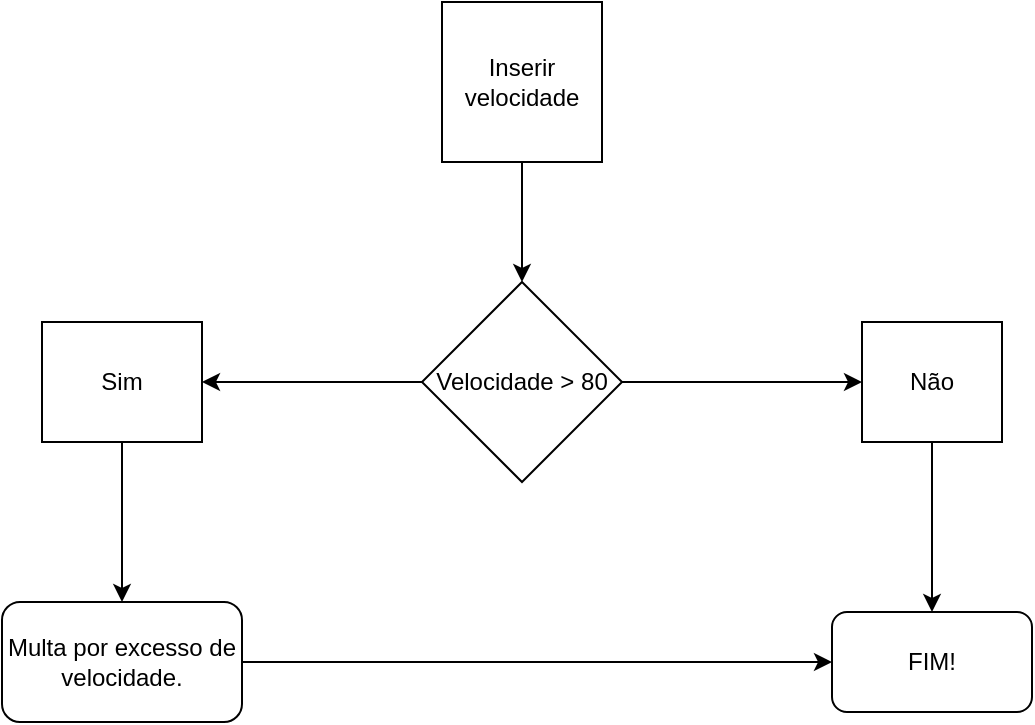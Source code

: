 <mxfile version="21.3.6" type="github">
  <diagram name="Página-1" id="Wtqft_Nes3MS_ZDdaxN1">
    <mxGraphModel dx="825" dy="444" grid="0" gridSize="10" guides="1" tooltips="1" connect="1" arrows="1" fold="1" page="1" pageScale="1" pageWidth="827" pageHeight="1169" math="0" shadow="0">
      <root>
        <mxCell id="0" />
        <mxCell id="1" parent="0" />
        <mxCell id="gZKw63xmKDyzVgz7ueIA-3" style="edgeStyle=orthogonalEdgeStyle;rounded=0;orthogonalLoop=1;jettySize=auto;html=1;entryX=0.5;entryY=0;entryDx=0;entryDy=0;" edge="1" parent="1" source="gZKw63xmKDyzVgz7ueIA-1" target="gZKw63xmKDyzVgz7ueIA-2">
          <mxGeometry relative="1" as="geometry" />
        </mxCell>
        <mxCell id="gZKw63xmKDyzVgz7ueIA-1" value="Inserir velocidade" style="whiteSpace=wrap;html=1;aspect=fixed;" vertex="1" parent="1">
          <mxGeometry x="330" y="70" width="80" height="80" as="geometry" />
        </mxCell>
        <mxCell id="gZKw63xmKDyzVgz7ueIA-5" style="edgeStyle=orthogonalEdgeStyle;rounded=0;orthogonalLoop=1;jettySize=auto;html=1;entryX=1;entryY=0.5;entryDx=0;entryDy=0;" edge="1" parent="1" source="gZKw63xmKDyzVgz7ueIA-2" target="gZKw63xmKDyzVgz7ueIA-4">
          <mxGeometry relative="1" as="geometry" />
        </mxCell>
        <mxCell id="gZKw63xmKDyzVgz7ueIA-9" style="edgeStyle=orthogonalEdgeStyle;rounded=0;orthogonalLoop=1;jettySize=auto;html=1;" edge="1" parent="1" source="gZKw63xmKDyzVgz7ueIA-2" target="gZKw63xmKDyzVgz7ueIA-8">
          <mxGeometry relative="1" as="geometry" />
        </mxCell>
        <mxCell id="gZKw63xmKDyzVgz7ueIA-2" value="Velocidade &amp;gt; 80" style="rhombus;whiteSpace=wrap;html=1;" vertex="1" parent="1">
          <mxGeometry x="320" y="210" width="100" height="100" as="geometry" />
        </mxCell>
        <mxCell id="gZKw63xmKDyzVgz7ueIA-7" style="edgeStyle=orthogonalEdgeStyle;rounded=0;orthogonalLoop=1;jettySize=auto;html=1;entryX=0.5;entryY=0;entryDx=0;entryDy=0;" edge="1" parent="1" source="gZKw63xmKDyzVgz7ueIA-4" target="gZKw63xmKDyzVgz7ueIA-6">
          <mxGeometry relative="1" as="geometry" />
        </mxCell>
        <mxCell id="gZKw63xmKDyzVgz7ueIA-4" value="Sim" style="whiteSpace=wrap;html=1;" vertex="1" parent="1">
          <mxGeometry x="130" y="230" width="80" height="60" as="geometry" />
        </mxCell>
        <mxCell id="gZKw63xmKDyzVgz7ueIA-12" style="edgeStyle=orthogonalEdgeStyle;rounded=0;orthogonalLoop=1;jettySize=auto;html=1;entryX=0;entryY=0.5;entryDx=0;entryDy=0;" edge="1" parent="1" source="gZKw63xmKDyzVgz7ueIA-6" target="gZKw63xmKDyzVgz7ueIA-10">
          <mxGeometry relative="1" as="geometry" />
        </mxCell>
        <mxCell id="gZKw63xmKDyzVgz7ueIA-6" value="Multa por excesso de velocidade." style="rounded=1;whiteSpace=wrap;html=1;" vertex="1" parent="1">
          <mxGeometry x="110" y="370" width="120" height="60" as="geometry" />
        </mxCell>
        <mxCell id="gZKw63xmKDyzVgz7ueIA-11" style="edgeStyle=orthogonalEdgeStyle;rounded=0;orthogonalLoop=1;jettySize=auto;html=1;entryX=0.5;entryY=0;entryDx=0;entryDy=0;" edge="1" parent="1" source="gZKw63xmKDyzVgz7ueIA-8" target="gZKw63xmKDyzVgz7ueIA-10">
          <mxGeometry relative="1" as="geometry" />
        </mxCell>
        <mxCell id="gZKw63xmKDyzVgz7ueIA-8" value="Não" style="whiteSpace=wrap;html=1;" vertex="1" parent="1">
          <mxGeometry x="540" y="230" width="70" height="60" as="geometry" />
        </mxCell>
        <mxCell id="gZKw63xmKDyzVgz7ueIA-10" value="FIM!" style="rounded=1;whiteSpace=wrap;html=1;" vertex="1" parent="1">
          <mxGeometry x="525" y="375" width="100" height="50" as="geometry" />
        </mxCell>
      </root>
    </mxGraphModel>
  </diagram>
</mxfile>
